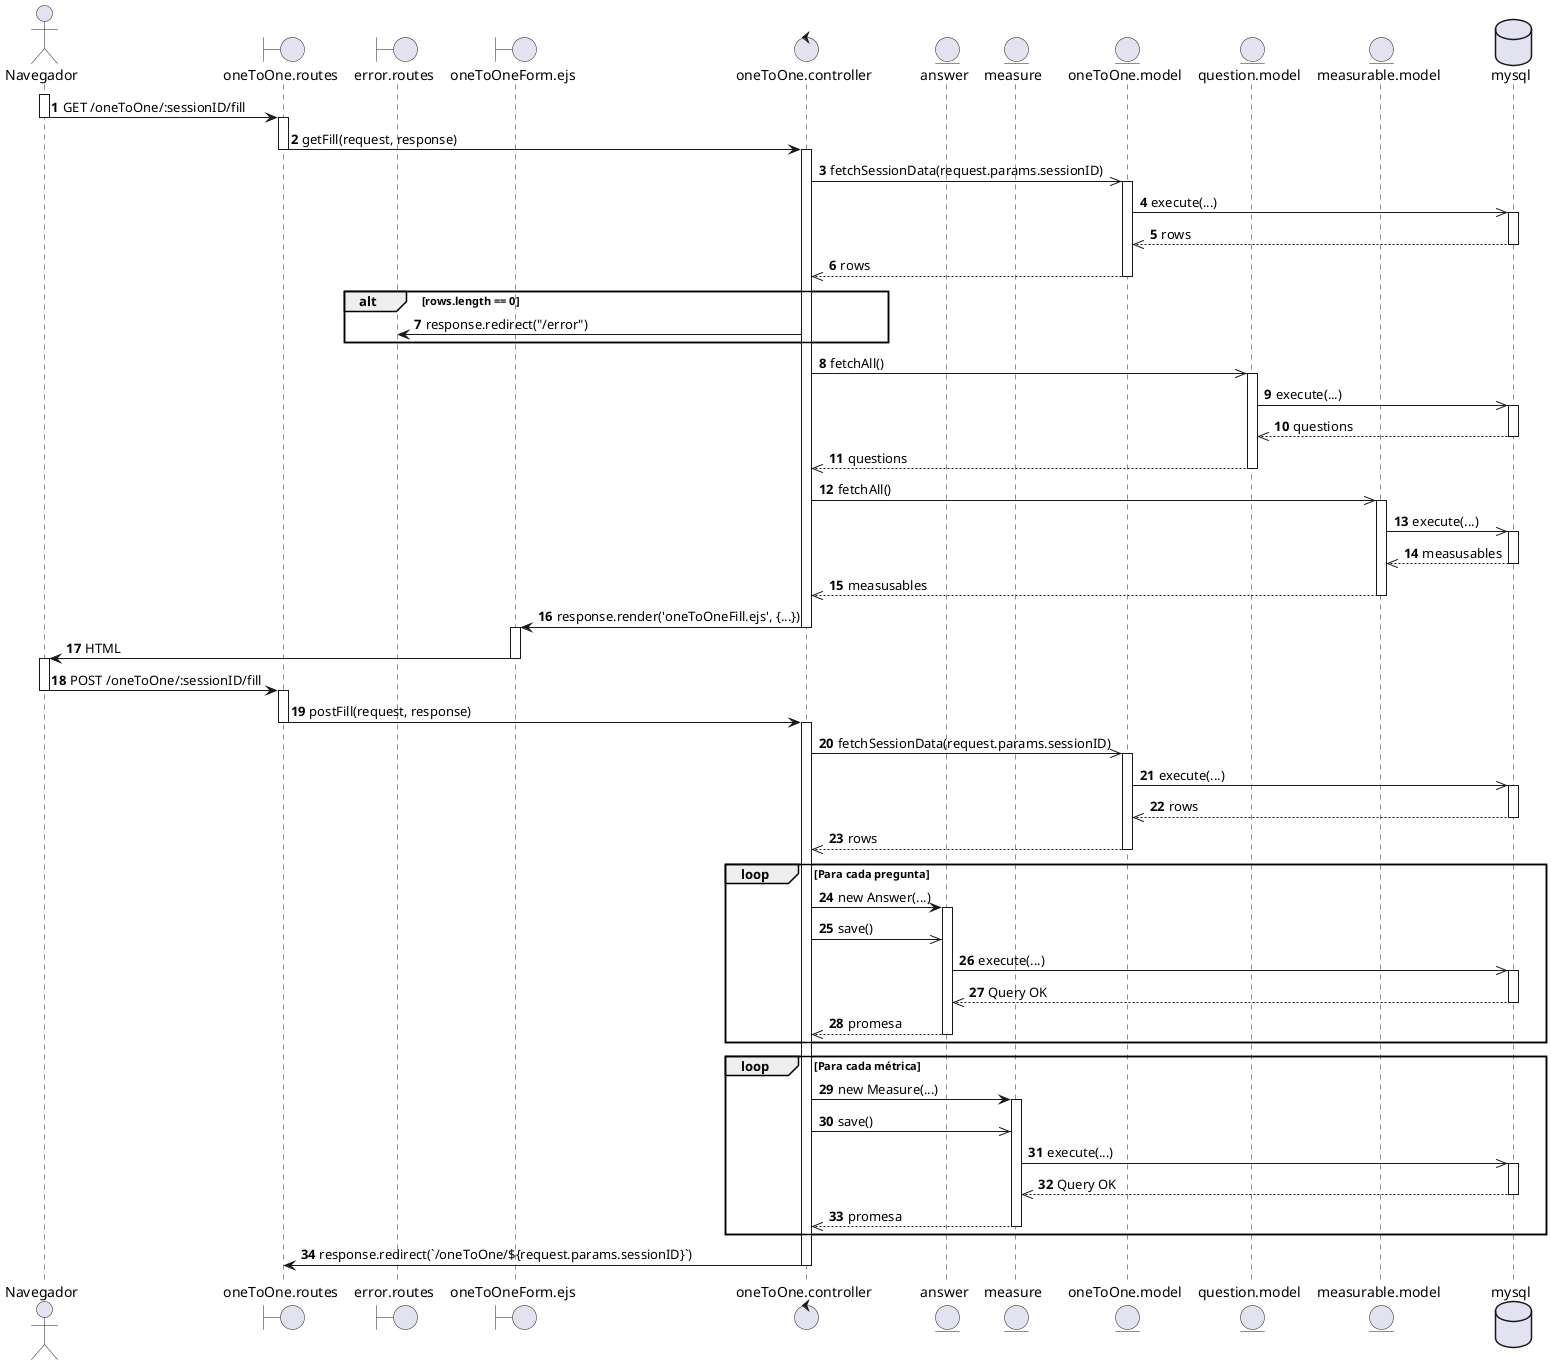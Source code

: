 @startuml
actor Navegador
boundary "oneToOne.routes" as Routes
boundary "error.routes" as Error
boundary "oneToOneForm.ejs" as Ejs
control "oneToOne.controller" as Controller
entity "answer" as Answer
entity "measure" as Measure
entity "oneToOne.model" as Model
entity "question.model" as Question
entity "measurable.model" as Measurable
database "mysql" as MySQL

autonumber

activate Navegador
Navegador -> Routes  : GET /oneToOne/:sessionID/fill
deactivate Navegador

activate Routes 
Routes  -> Controller : getFill(request, response)
deactivate Routes 

activate Controller

Controller ->> Model : fetchSessionData(request.params.sessionID)
activate Model
Model ->> MySQL : execute(...)
activate MySQL
MySQL -->> Model : rows
deactivate MySQL
Model -->> Controller : rows
deactivate Model

alt rows.length == 0
    Controller -> Error : response.redirect("/error")
end

Controller ->> Question : fetchAll()
activate Question
Question ->> MySQL : execute(...)
activate MySQL
MySQL -->> Question : questions
deactivate MySQL
Question -->> Controller : questions
deactivate Question

Controller ->> Measurable : fetchAll()
activate Measurable
Measurable ->> MySQL : execute(...)
activate MySQL
MySQL -->> Measurable : measusables
deactivate MySQL
Measurable -->> Controller : measusables
deactivate Measurable


Controller -> Ejs : response.render('oneToOneFill.ejs', {...})
deactivate Controller

activate Ejs
Ejs -> Navegador : HTML
deactivate Ejs

activate Navegador
Navegador -> Routes  : POST /oneToOne/:sessionID/fill
deactivate Navegador

activate Routes 
Routes  -> Controller : postFill(request, response)
deactivate Routes 

activate Controller

Controller ->> Model : fetchSessionData(request.params.sessionID)
activate Model
Model ->> MySQL : execute(...)
activate MySQL
MySQL -->> Model : rows
deactivate MySQL
Model -->> Controller : rows
deactivate Model

loop Para cada pregunta
    Controller -> Answer : new Answer(...)
    activate Answer
    Controller ->> Answer : save()
    Answer ->> MySQL : execute(...)
    activate MySQL
    MySQL -->> Answer : Query OK
    deactivate MySQL
    Answer -->> Controller : promesa
    deactivate Answer
end

loop Para cada métrica
    Controller -> Measure : new Measure(...)
    activate Measure
    Controller ->> Measure : save()
    Measure ->> MySQL : execute(...)
    activate MySQL
    MySQL -->> Measure : Query OK
    deactivate MySQL
    Measure -->> Controller : promesa
    deactivate Measure
end

Controller -> Routes  : response.redirect(`/oneToOne/${request.params.sessionID}`)
deactivate Controller

@enduml